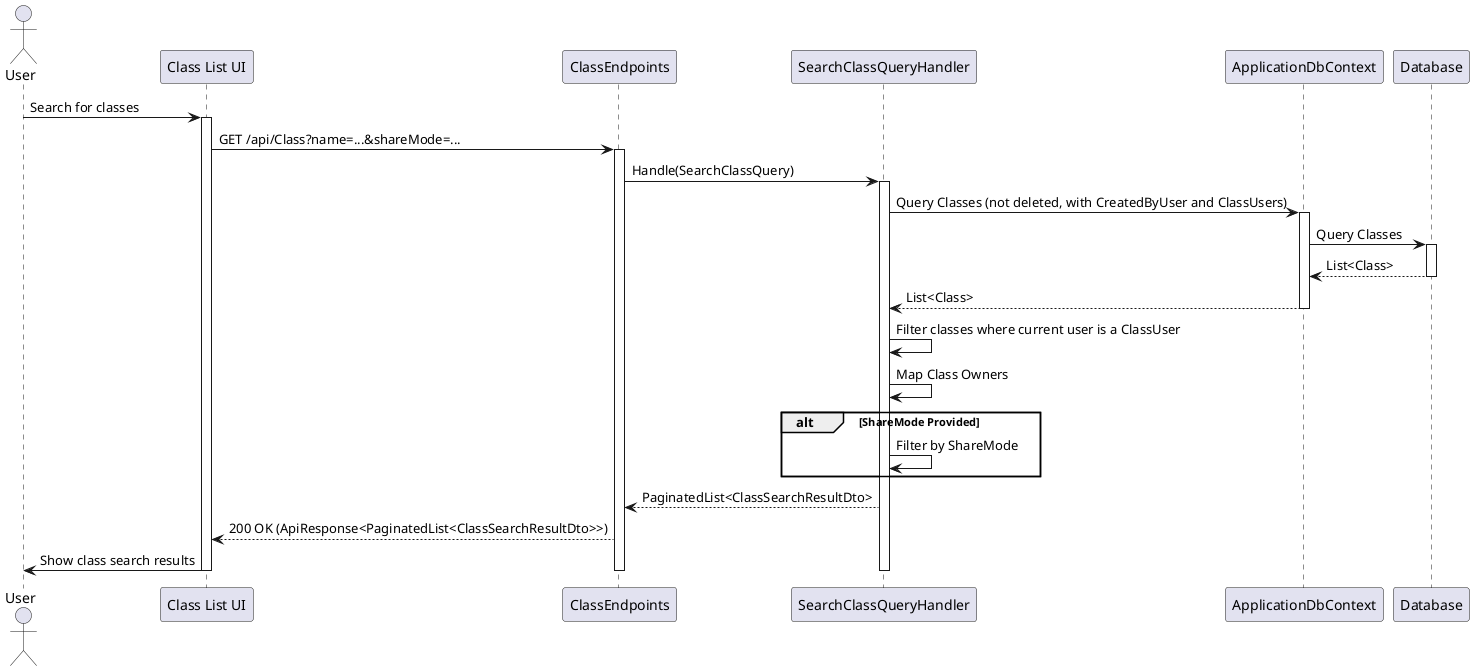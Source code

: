 @startuml
actor User
participant "Class List UI" as UI
participant ClassEndpoints
participant SearchClassQueryHandler as Handler
participant ApplicationDbContext
participant Database

User -> UI : Search for classes
activate UI
UI -> ClassEndpoints : GET /api/Class?name=...&shareMode=...
activate ClassEndpoints
ClassEndpoints -> Handler : Handle(SearchClassQuery)
activate Handler
Handler -> ApplicationDbContext : Query Classes (not deleted, with CreatedByUser and ClassUsers)
activate ApplicationDbContext
ApplicationDbContext -> Database : Query Classes
activate Database
Database --> ApplicationDbContext : List<Class>
deactivate Database
ApplicationDbContext --> Handler : List<Class>
deactivate ApplicationDbContext
Handler -> Handler : Filter classes where current user is a ClassUser
Handler -> Handler : Map Class Owners
alt ShareMode Provided
    Handler -> Handler : Filter by ShareMode
end
Handler --> ClassEndpoints : PaginatedList<ClassSearchResultDto>
ClassEndpoints --> UI : 200 OK (ApiResponse<PaginatedList<ClassSearchResultDto>>)
UI -> User : Show class search results
deactivate Handler
deactivate ClassEndpoints
deactivate UI
@enduml